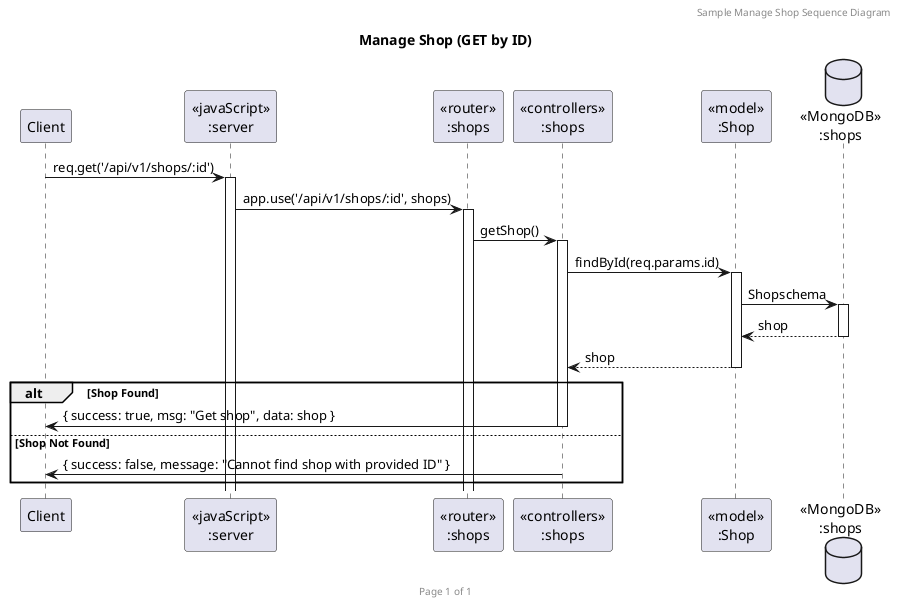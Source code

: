 @startuml Manage Shop (GET)

header Sample Manage Shop Sequence Diagram
footer Page %page% of %lastpage%
title "Manage Shop (GET by ID)"

participant "Client" as client
participant "<<javaScript>>\n:server" as server
participant "<<router>>\n:shops" as routerShops
participant "<<controllers>>\n:shops" as controllersShops
participant "<<model>>\n:Shop" as modelShop
database "<<MongoDB>>\n:shops" as ShopsDatabase

client->server ++: req.get('/api/v1/shops/:id')
server->routerShops ++: app.use('/api/v1/shops/:id', shops)
routerShops -> controllersShops ++: getShop()
controllersShops->modelShop ++: findById(req.params.id)
modelShop -> ShopsDatabase ++: Shopschema
ShopsDatabase --> modelShop --: shop
controllersShops <-- modelShop --: shop

alt Shop Found
  controllersShops->client --: { success: true, msg: "Get shop", data: shop }
else Shop Not Found
  controllersShops->client --: { success: false, message: "Cannot find shop with provided ID" }
end alt

@enduml
